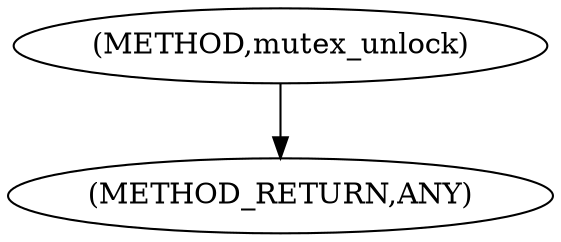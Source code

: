 digraph "mutex_unlock" {  
"111669149740" [label = <(METHOD,mutex_unlock)> ]
"128849018924" [label = <(METHOD_RETURN,ANY)> ]
  "111669149740" -> "128849018924" 
}
